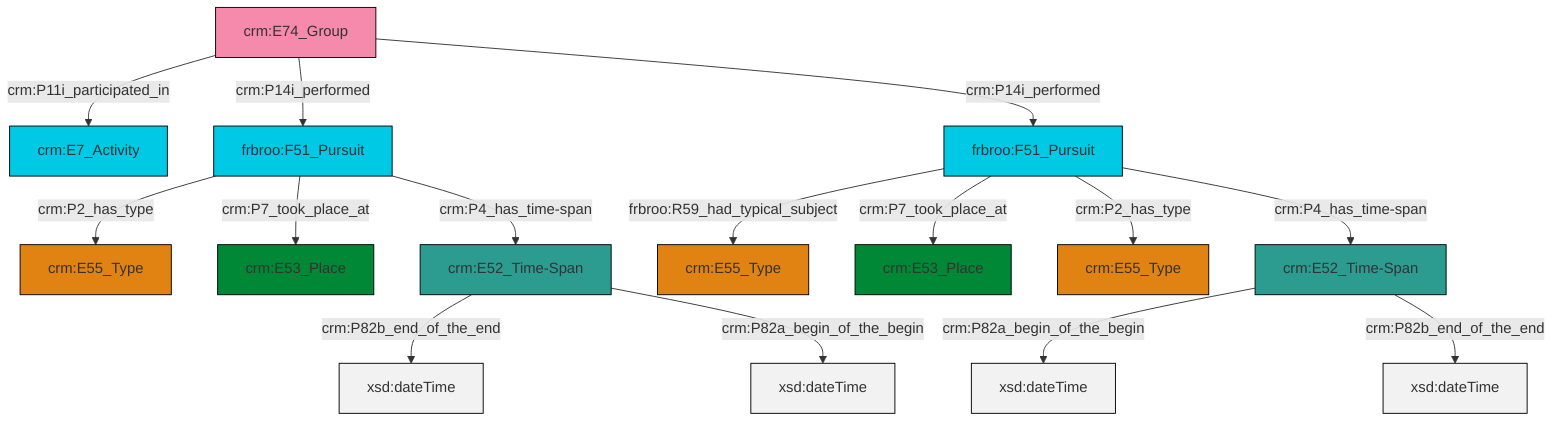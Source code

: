 graph TD
classDef Literal fill:#f2f2f2,stroke:#000000;
classDef CRM_Entity fill:#FFFFFF,stroke:#000000;
classDef Temporal_Entity fill:#00C9E6, stroke:#000000;
classDef Type fill:#E18312, stroke:#000000;
classDef Time-Span fill:#2C9C91, stroke:#000000;
classDef Appellation fill:#FFEB7F, stroke:#000000;
classDef Place fill:#008836, stroke:#000000;
classDef Persistent_Item fill:#B266B2, stroke:#000000;
classDef Conceptual_Object fill:#FFD700, stroke:#000000;
classDef Physical_Thing fill:#D2B48C, stroke:#000000;
classDef Actor fill:#f58aad, stroke:#000000;
classDef PC_Classes fill:#4ce600, stroke:#000000;
classDef Multi fill:#cccccc,stroke:#000000;

0["frbroo:F51_Pursuit"]:::Temporal_Entity -->|frbroo:R59_had_typical_subject| 1["crm:E55_Type"]:::Type
0["frbroo:F51_Pursuit"]:::Temporal_Entity -->|crm:P7_took_place_at| 3["crm:E53_Place"]:::Place
9["frbroo:F51_Pursuit"]:::Temporal_Entity -->|crm:P2_has_type| 10["crm:E55_Type"]:::Type
0["frbroo:F51_Pursuit"]:::Temporal_Entity -->|crm:P2_has_type| 11["crm:E55_Type"]:::Type
12["crm:E52_Time-Span"]:::Time-Span -->|crm:P82a_begin_of_the_begin| 13[xsd:dateTime]:::Literal
7["crm:E74_Group"]:::Actor -->|crm:P11i_participated_in| 17["crm:E7_Activity"]:::Temporal_Entity
7["crm:E74_Group"]:::Actor -->|crm:P14i_performed| 9["frbroo:F51_Pursuit"]:::Temporal_Entity
0["frbroo:F51_Pursuit"]:::Temporal_Entity -->|crm:P4_has_time-span| 12["crm:E52_Time-Span"]:::Time-Span
9["frbroo:F51_Pursuit"]:::Temporal_Entity -->|crm:P7_took_place_at| 5["crm:E53_Place"]:::Place
7["crm:E74_Group"]:::Actor -->|crm:P14i_performed| 0["frbroo:F51_Pursuit"]:::Temporal_Entity
9["frbroo:F51_Pursuit"]:::Temporal_Entity -->|crm:P4_has_time-span| 18["crm:E52_Time-Span"]:::Time-Span
12["crm:E52_Time-Span"]:::Time-Span -->|crm:P82b_end_of_the_end| 21[xsd:dateTime]:::Literal
18["crm:E52_Time-Span"]:::Time-Span -->|crm:P82b_end_of_the_end| 24[xsd:dateTime]:::Literal
18["crm:E52_Time-Span"]:::Time-Span -->|crm:P82a_begin_of_the_begin| 25[xsd:dateTime]:::Literal